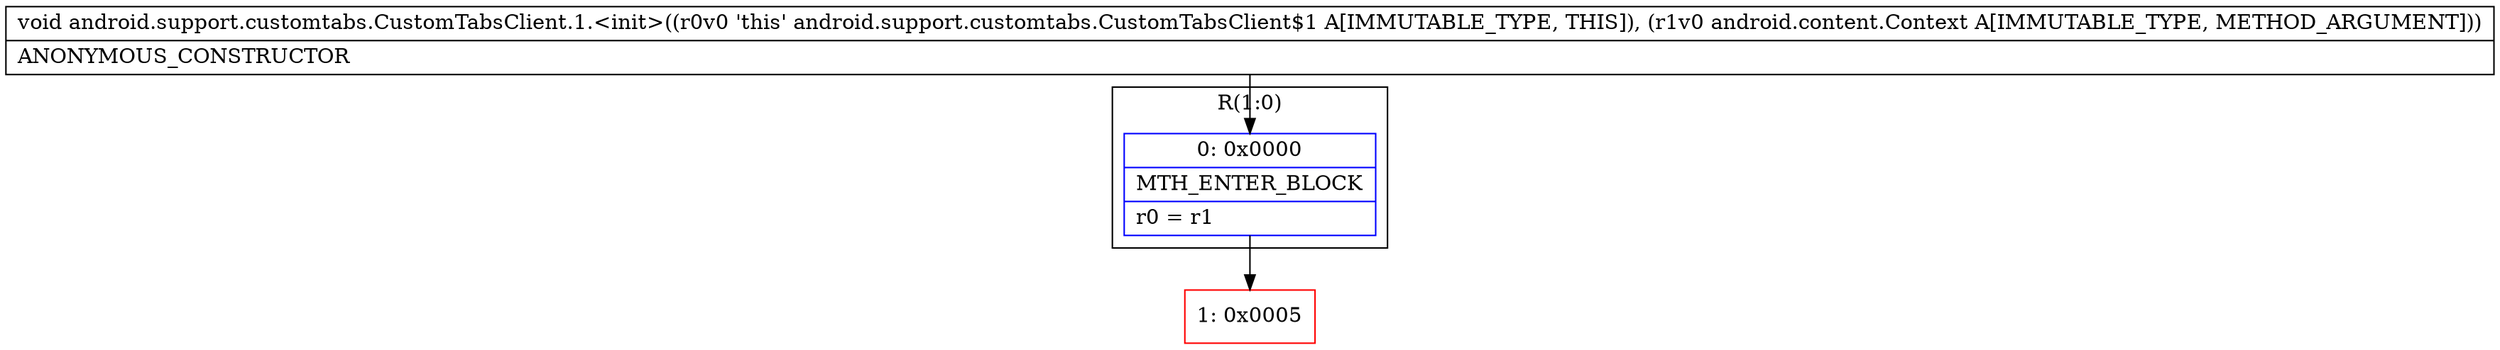digraph "CFG forandroid.support.customtabs.CustomTabsClient.1.\<init\>(Landroid\/content\/Context;)V" {
subgraph cluster_Region_517844983 {
label = "R(1:0)";
node [shape=record,color=blue];
Node_0 [shape=record,label="{0\:\ 0x0000|MTH_ENTER_BLOCK\l|r0 = r1\l}"];
}
Node_1 [shape=record,color=red,label="{1\:\ 0x0005}"];
MethodNode[shape=record,label="{void android.support.customtabs.CustomTabsClient.1.\<init\>((r0v0 'this' android.support.customtabs.CustomTabsClient$1 A[IMMUTABLE_TYPE, THIS]), (r1v0 android.content.Context A[IMMUTABLE_TYPE, METHOD_ARGUMENT]))  | ANONYMOUS_CONSTRUCTOR\l}"];
MethodNode -> Node_0;
Node_0 -> Node_1;
}

